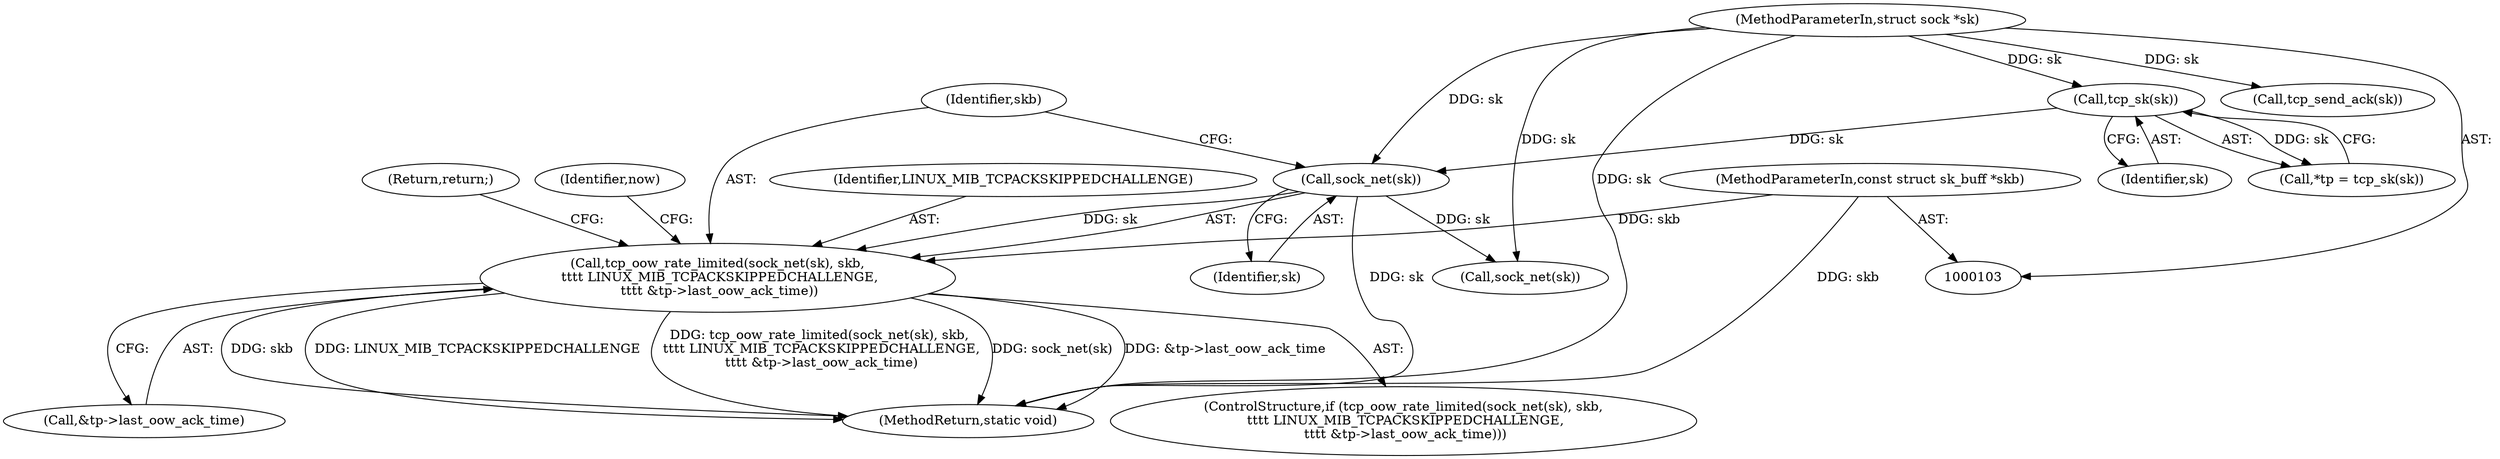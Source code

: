 digraph "0_linux_75ff39ccc1bd5d3c455b6822ab09e533c551f758@pointer" {
"1000116" [label="(Call,tcp_oow_rate_limited(sock_net(sk), skb,\n \t\t\t\t LINUX_MIB_TCPACKSKIPPEDCHALLENGE,\n \t\t\t\t &tp->last_oow_ack_time))"];
"1000117" [label="(Call,sock_net(sk))"];
"1000112" [label="(Call,tcp_sk(sk))"];
"1000104" [label="(MethodParameterIn,struct sock *sk)"];
"1000105" [label="(MethodParameterIn,const struct sk_buff *skb)"];
"1000113" [label="(Identifier,sk)"];
"1000119" [label="(Identifier,skb)"];
"1000105" [label="(MethodParameterIn,const struct sk_buff *skb)"];
"1000104" [label="(MethodParameterIn,struct sock *sk)"];
"1000121" [label="(Call,&tp->last_oow_ack_time)"];
"1000149" [label="(Call,sock_net(sk))"];
"1000110" [label="(Call,*tp = tcp_sk(sk))"];
"1000120" [label="(Identifier,LINUX_MIB_TCPACKSKIPPEDCHALLENGE)"];
"1000125" [label="(Return,return;)"];
"1000116" [label="(Call,tcp_oow_rate_limited(sock_net(sk), skb,\n \t\t\t\t LINUX_MIB_TCPACKSKIPPEDCHALLENGE,\n \t\t\t\t &tp->last_oow_ack_time))"];
"1000152" [label="(Call,tcp_send_ack(sk))"];
"1000118" [label="(Identifier,sk)"];
"1000112" [label="(Call,tcp_sk(sk))"];
"1000115" [label="(ControlStructure,if (tcp_oow_rate_limited(sock_net(sk), skb,\n \t\t\t\t LINUX_MIB_TCPACKSKIPPEDCHALLENGE,\n \t\t\t\t &tp->last_oow_ack_time)))"];
"1000154" [label="(MethodReturn,static void)"];
"1000127" [label="(Identifier,now)"];
"1000117" [label="(Call,sock_net(sk))"];
"1000116" -> "1000115"  [label="AST: "];
"1000116" -> "1000121"  [label="CFG: "];
"1000117" -> "1000116"  [label="AST: "];
"1000119" -> "1000116"  [label="AST: "];
"1000120" -> "1000116"  [label="AST: "];
"1000121" -> "1000116"  [label="AST: "];
"1000125" -> "1000116"  [label="CFG: "];
"1000127" -> "1000116"  [label="CFG: "];
"1000116" -> "1000154"  [label="DDG: sock_net(sk)"];
"1000116" -> "1000154"  [label="DDG: &tp->last_oow_ack_time"];
"1000116" -> "1000154"  [label="DDG: skb"];
"1000116" -> "1000154"  [label="DDG: LINUX_MIB_TCPACKSKIPPEDCHALLENGE"];
"1000116" -> "1000154"  [label="DDG: tcp_oow_rate_limited(sock_net(sk), skb,\n \t\t\t\t LINUX_MIB_TCPACKSKIPPEDCHALLENGE,\n \t\t\t\t &tp->last_oow_ack_time)"];
"1000117" -> "1000116"  [label="DDG: sk"];
"1000105" -> "1000116"  [label="DDG: skb"];
"1000117" -> "1000118"  [label="CFG: "];
"1000118" -> "1000117"  [label="AST: "];
"1000119" -> "1000117"  [label="CFG: "];
"1000117" -> "1000154"  [label="DDG: sk"];
"1000112" -> "1000117"  [label="DDG: sk"];
"1000104" -> "1000117"  [label="DDG: sk"];
"1000117" -> "1000149"  [label="DDG: sk"];
"1000112" -> "1000110"  [label="AST: "];
"1000112" -> "1000113"  [label="CFG: "];
"1000113" -> "1000112"  [label="AST: "];
"1000110" -> "1000112"  [label="CFG: "];
"1000112" -> "1000110"  [label="DDG: sk"];
"1000104" -> "1000112"  [label="DDG: sk"];
"1000104" -> "1000103"  [label="AST: "];
"1000104" -> "1000154"  [label="DDG: sk"];
"1000104" -> "1000149"  [label="DDG: sk"];
"1000104" -> "1000152"  [label="DDG: sk"];
"1000105" -> "1000103"  [label="AST: "];
"1000105" -> "1000154"  [label="DDG: skb"];
}
